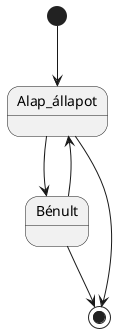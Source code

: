 
'https://plantuml.com/state-diagram
@startuml
scale 350 width


@startuml
[*] --> Alap_állapot
Alap_állapot --> Bénult
Bénult --> Alap_állapot

Bénult --> [*]
Alap_állapot --> [*]

@enduml
